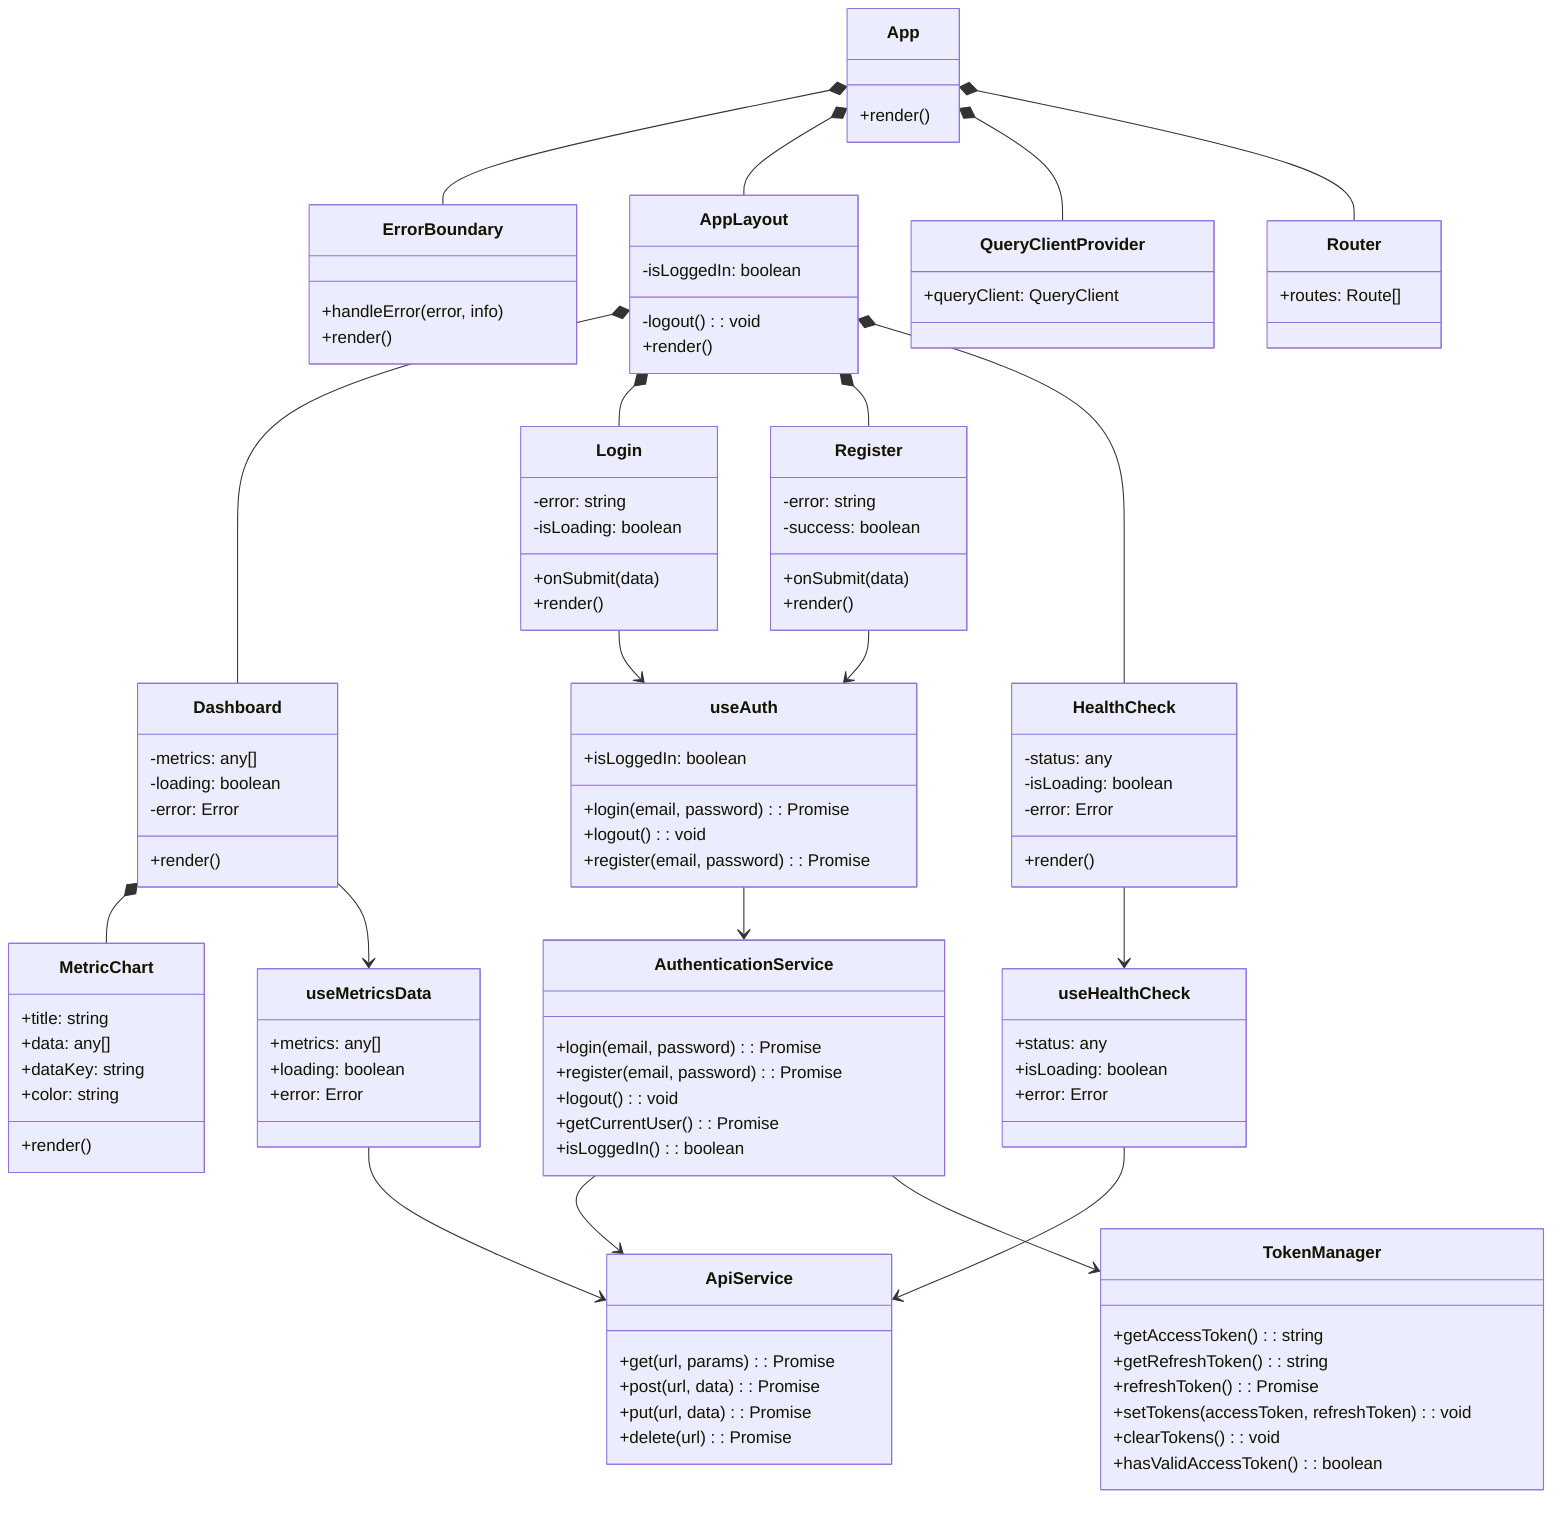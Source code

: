 classDiagram
    App *-- ErrorBoundary
    App *-- AppLayout
    App *-- QueryClientProvider
    App *-- Router
    
    AppLayout *-- Dashboard
    AppLayout *-- Login
    AppLayout *-- Register
    AppLayout *-- HealthCheck
    
    Dashboard *-- MetricChart
    
    class App {
        +render()
    }
    
    class ErrorBoundary {
        +handleError(error, info)
        +render()
    }
    
    class AppLayout {
        -isLoggedIn: boolean
        -logout(): void
        +render()
    }
    
    class Dashboard {
        -metrics: any[]
        -loading: boolean
        -error: Error
        +render()
    }
    
    class MetricChart {
        +title: string
        +data: any[]
        +dataKey: string
        +color: string
        +render()
    }
    
    class Login {
        -error: string
        -isLoading: boolean
        +onSubmit(data)
        +render()
    }
    
    class Register {
        -error: string
        -success: boolean
        +onSubmit(data)
        +render()
    }
    
    class HealthCheck {
        -status: any
        -isLoading: boolean
        -error: Error
        +render()
    }
    
    class QueryClientProvider {
        +queryClient: QueryClient
    }
    
    class Router {
        +routes: Route[]
    }
    
    %% Hooks
    class useAuth {
        +isLoggedIn: boolean
        +login(email, password): Promise
        +logout(): void
        +register(email, password): Promise
    }
    
    class useMetricsData {
        +metrics: any[]
        +loading: boolean
        +error: Error
    }
    
    class useHealthCheck {
        +status: any
        +isLoading: boolean
        +error: Error
    }
    
    %% Services
    class AuthenticationService {
        +login(email, password): Promise
        +register(email, password): Promise
        +logout(): void
        +getCurrentUser(): Promise
        +isLoggedIn(): boolean
    }
    
    class ApiService {
        +get(url, params): Promise
        +post(url, data): Promise
        +put(url, data): Promise
        +delete(url): Promise
    }
    
    class TokenManager {
        +getAccessToken(): string
        +getRefreshToken(): string
        +refreshToken(): Promise
        +setTokens(accessToken, refreshToken): void
        +clearTokens(): void
        +hasValidAccessToken(): boolean
    }
    
    Dashboard --> useMetricsData
    Login --> useAuth
    Register --> useAuth
    HealthCheck --> useHealthCheck
    useAuth --> AuthenticationService
    AuthenticationService --> ApiService
    AuthenticationService --> TokenManager
    useMetricsData --> ApiService
    useHealthCheck --> ApiService